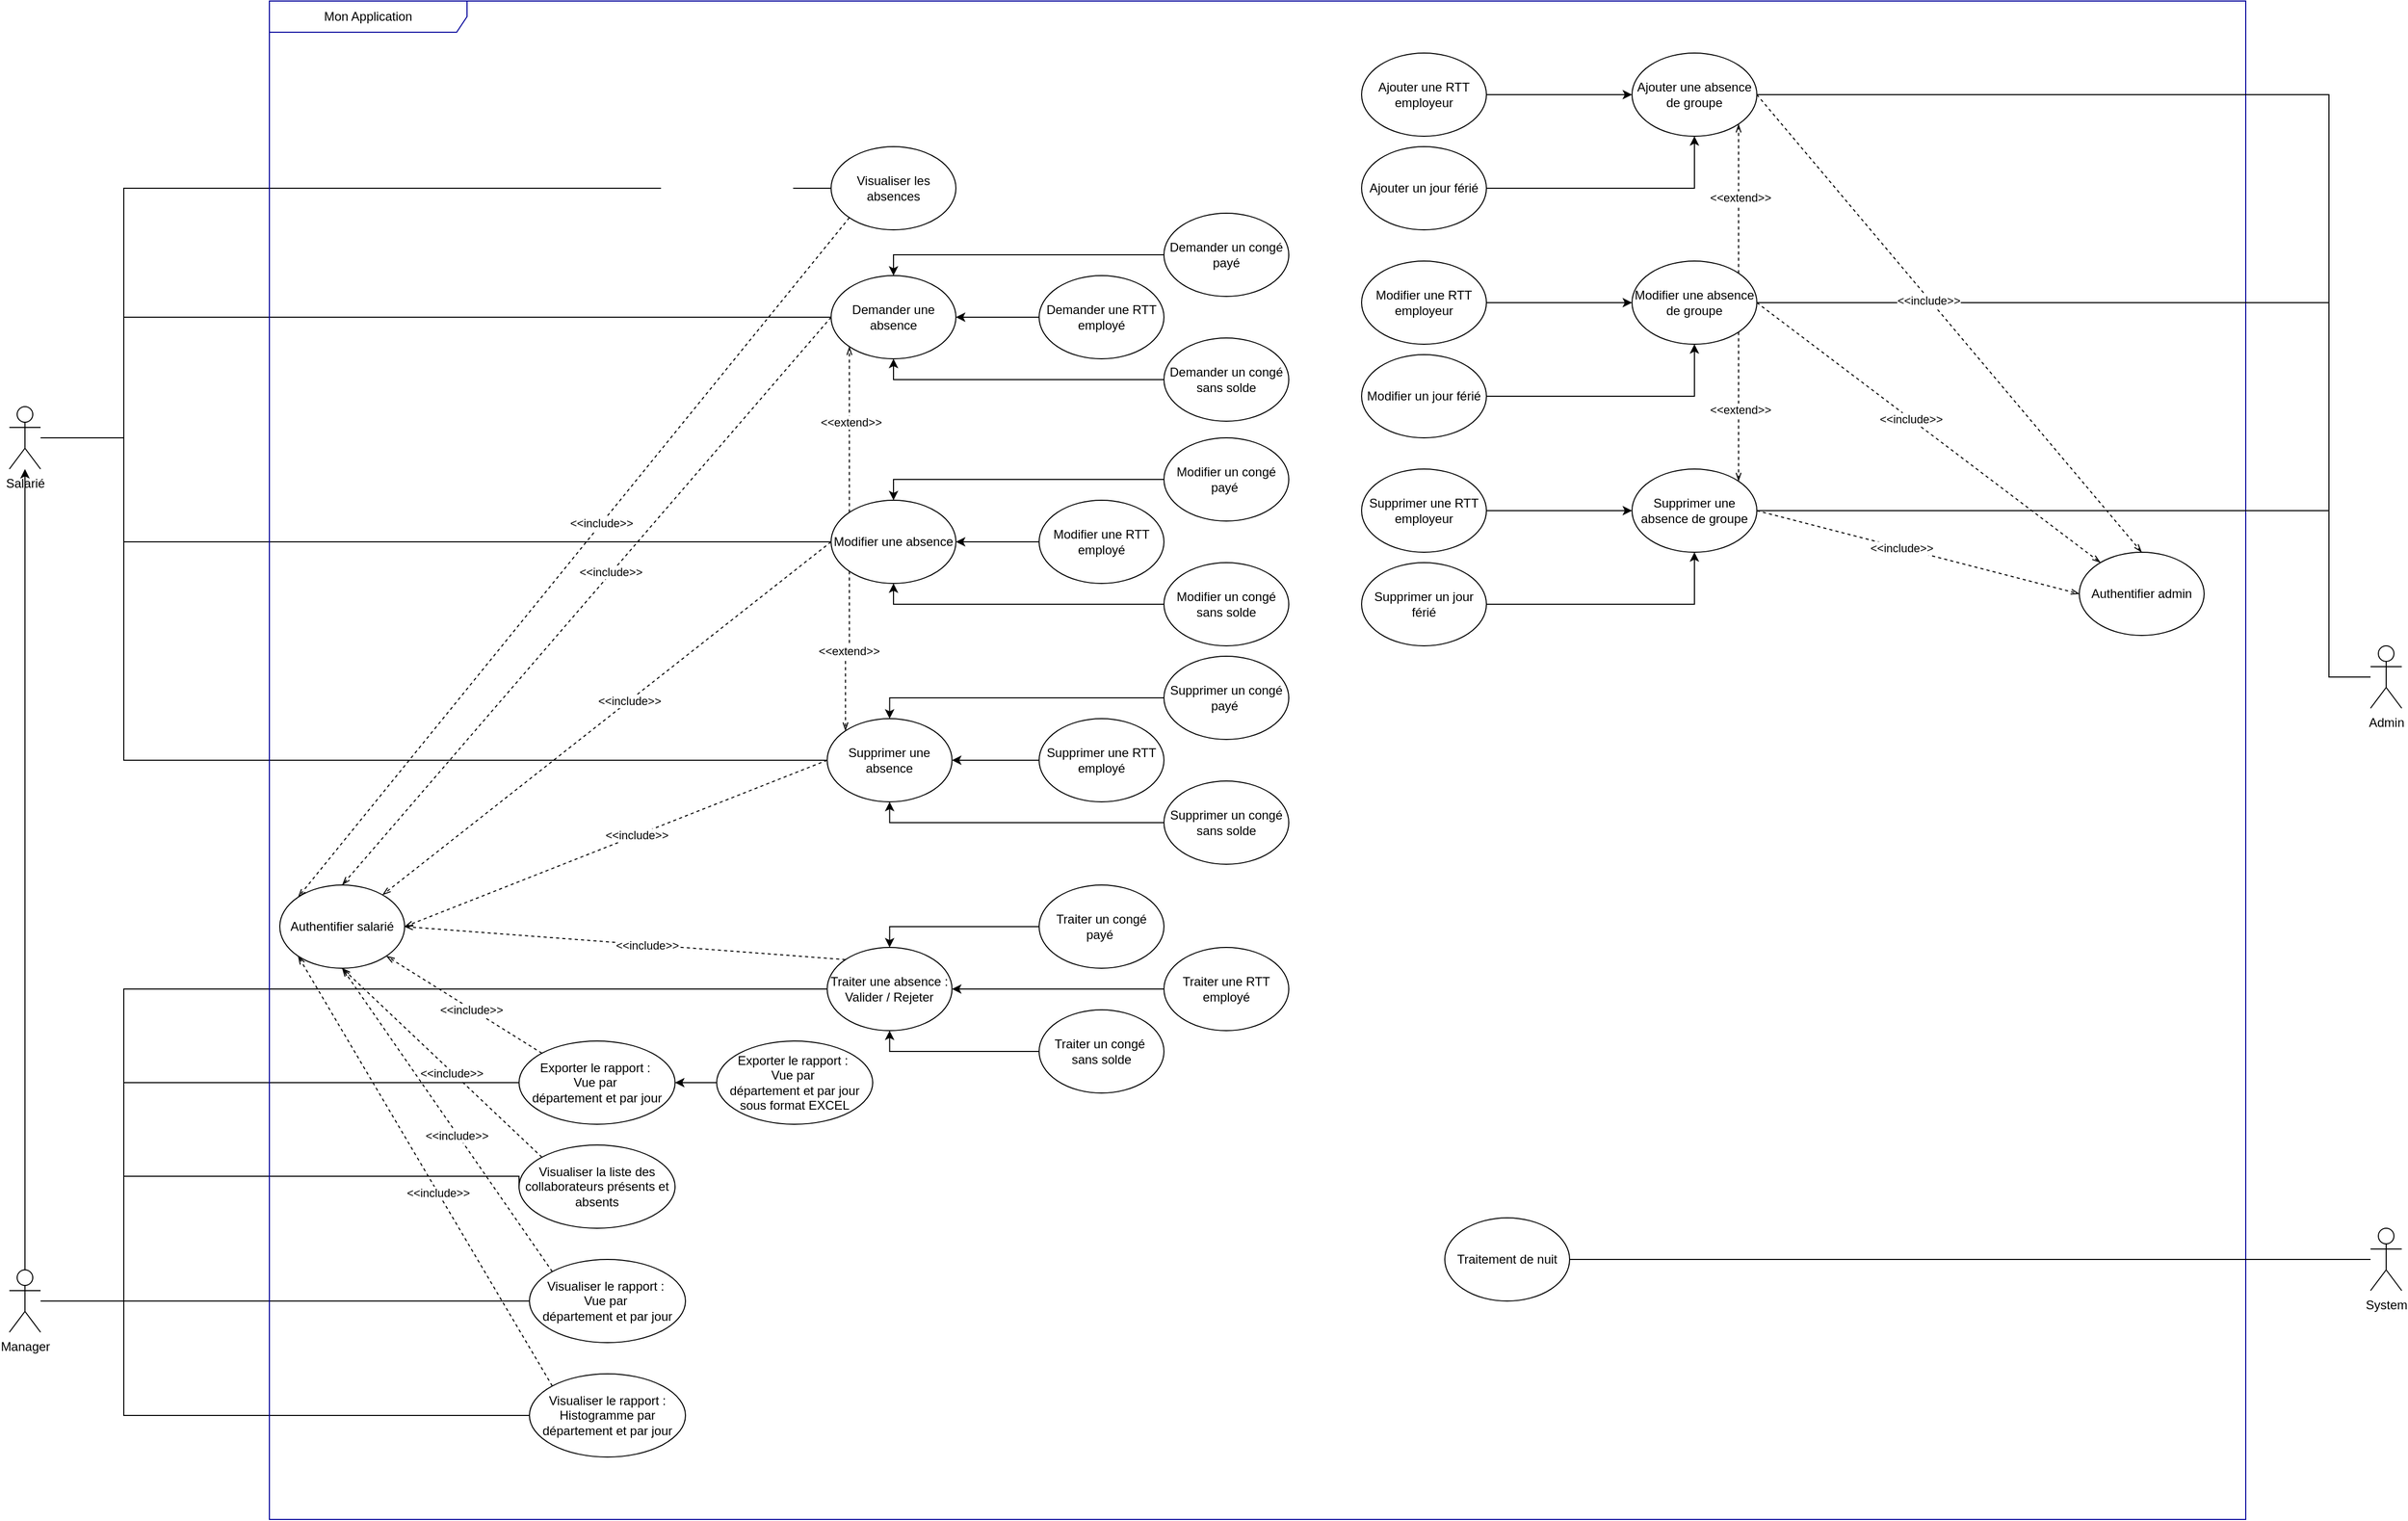 <mxfile version="24.0.4" type="device">
  <diagram name="Page-1" id="J7yzhqRYAv0uMqAwVYR9">
    <mxGraphModel dx="2261" dy="2013" grid="1" gridSize="10" guides="1" tooltips="1" connect="1" arrows="1" fold="1" page="1" pageScale="1" pageWidth="827" pageHeight="1169" math="0" shadow="0">
      <root>
        <mxCell id="0" />
        <mxCell id="1" parent="0" />
        <mxCell id="LJVpLXXxZJYMMhg_Cfb--41" style="edgeStyle=orthogonalEdgeStyle;rounded=0;orthogonalLoop=1;jettySize=auto;html=1;entryX=0;entryY=0.5;entryDx=0;entryDy=0;endArrow=none;endFill=0;" parent="1" source="8pvRKTHRMorsvpUGDSfb-1" target="8pvRKTHRMorsvpUGDSfb-39" edge="1">
          <mxGeometry relative="1" as="geometry">
            <Array as="points">
              <mxPoint x="-400" y="90" />
              <mxPoint x="-400" y="-150" />
            </Array>
          </mxGeometry>
        </mxCell>
        <mxCell id="LJVpLXXxZJYMMhg_Cfb--42" style="edgeStyle=orthogonalEdgeStyle;rounded=0;orthogonalLoop=1;jettySize=auto;html=1;entryX=0;entryY=0.5;entryDx=0;entryDy=0;endArrow=none;endFill=0;" parent="1" source="8pvRKTHRMorsvpUGDSfb-1" target="8pvRKTHRMorsvpUGDSfb-16" edge="1">
          <mxGeometry relative="1" as="geometry">
            <Array as="points">
              <mxPoint x="-400" y="90" />
              <mxPoint x="-400" y="-26" />
            </Array>
          </mxGeometry>
        </mxCell>
        <mxCell id="LJVpLXXxZJYMMhg_Cfb--43" style="edgeStyle=orthogonalEdgeStyle;rounded=0;orthogonalLoop=1;jettySize=auto;html=1;entryX=0;entryY=0.5;entryDx=0;entryDy=0;endArrow=none;endFill=0;" parent="1" source="8pvRKTHRMorsvpUGDSfb-1" target="LJVpLXXxZJYMMhg_Cfb--3" edge="1">
          <mxGeometry relative="1" as="geometry">
            <Array as="points">
              <mxPoint x="-400" y="90" />
              <mxPoint x="-400" y="190" />
            </Array>
          </mxGeometry>
        </mxCell>
        <mxCell id="LJVpLXXxZJYMMhg_Cfb--45" style="edgeStyle=orthogonalEdgeStyle;rounded=0;orthogonalLoop=1;jettySize=auto;html=1;entryX=0;entryY=0.5;entryDx=0;entryDy=0;endArrow=none;endFill=0;" parent="1" source="8pvRKTHRMorsvpUGDSfb-1" target="LJVpLXXxZJYMMhg_Cfb--29" edge="1">
          <mxGeometry relative="1" as="geometry">
            <Array as="points">
              <mxPoint x="-400" y="90" />
              <mxPoint x="-400" y="400" />
            </Array>
          </mxGeometry>
        </mxCell>
        <mxCell id="8pvRKTHRMorsvpUGDSfb-1" value="Salarié" style="shape=umlActor;verticalLabelPosition=bottom;verticalAlign=top;html=1;" parent="1" vertex="1">
          <mxGeometry x="-510" y="60" width="30" height="60" as="geometry" />
        </mxCell>
        <mxCell id="LJVpLXXxZJYMMhg_Cfb--54" style="edgeStyle=orthogonalEdgeStyle;rounded=0;orthogonalLoop=1;jettySize=auto;html=1;" parent="1" source="8pvRKTHRMorsvpUGDSfb-4" target="8pvRKTHRMorsvpUGDSfb-1" edge="1">
          <mxGeometry relative="1" as="geometry" />
        </mxCell>
        <mxCell id="LJVpLXXxZJYMMhg_Cfb--62" style="edgeStyle=orthogonalEdgeStyle;rounded=0;orthogonalLoop=1;jettySize=auto;html=1;entryX=0;entryY=0.5;entryDx=0;entryDy=0;endArrow=none;endFill=0;" parent="1" source="8pvRKTHRMorsvpUGDSfb-4" target="8pvRKTHRMorsvpUGDSfb-43" edge="1">
          <mxGeometry relative="1" as="geometry">
            <Array as="points">
              <mxPoint x="-400" y="920" />
              <mxPoint x="-400" y="800" />
            </Array>
          </mxGeometry>
        </mxCell>
        <mxCell id="LJVpLXXxZJYMMhg_Cfb--63" style="edgeStyle=orthogonalEdgeStyle;rounded=0;orthogonalLoop=1;jettySize=auto;html=1;entryX=0;entryY=0.5;entryDx=0;entryDy=0;endArrow=none;endFill=0;" parent="1" source="8pvRKTHRMorsvpUGDSfb-4" target="8pvRKTHRMorsvpUGDSfb-38" edge="1">
          <mxGeometry relative="1" as="geometry">
            <Array as="points">
              <mxPoint x="-400" y="920" />
              <mxPoint x="-400" y="620" />
            </Array>
          </mxGeometry>
        </mxCell>
        <mxCell id="PXRyv2mjXlSzl0FKW3IO-3" style="edgeStyle=orthogonalEdgeStyle;rounded=0;orthogonalLoop=1;jettySize=auto;html=1;entryX=0;entryY=0.5;entryDx=0;entryDy=0;endArrow=none;endFill=0;" parent="1" source="8pvRKTHRMorsvpUGDSfb-4" target="PXRyv2mjXlSzl0FKW3IO-1" edge="1">
          <mxGeometry relative="1" as="geometry" />
        </mxCell>
        <mxCell id="PXRyv2mjXlSzl0FKW3IO-4" style="edgeStyle=orthogonalEdgeStyle;rounded=0;orthogonalLoop=1;jettySize=auto;html=1;entryX=0;entryY=0.5;entryDx=0;entryDy=0;endArrow=none;endFill=0;" parent="1" source="8pvRKTHRMorsvpUGDSfb-4" target="PXRyv2mjXlSzl0FKW3IO-2" edge="1">
          <mxGeometry relative="1" as="geometry">
            <Array as="points">
              <mxPoint x="-400" y="920" />
              <mxPoint x="-400" y="1030" />
            </Array>
          </mxGeometry>
        </mxCell>
        <mxCell id="fiSyXDyWtsFJAWwOct7Y-9" style="edgeStyle=orthogonalEdgeStyle;rounded=0;orthogonalLoop=1;jettySize=auto;html=1;entryX=0;entryY=0.5;entryDx=0;entryDy=0;endArrow=none;endFill=0;" parent="1" source="8pvRKTHRMorsvpUGDSfb-4" target="fiSyXDyWtsFJAWwOct7Y-1" edge="1">
          <mxGeometry relative="1" as="geometry">
            <Array as="points">
              <mxPoint x="-400" y="920" />
              <mxPoint x="-400" y="710" />
            </Array>
          </mxGeometry>
        </mxCell>
        <mxCell id="8pvRKTHRMorsvpUGDSfb-4" value="Manager" style="shape=umlActor;verticalLabelPosition=bottom;verticalAlign=top;html=1;" parent="1" vertex="1">
          <mxGeometry x="-510" y="890" width="30" height="60" as="geometry" />
        </mxCell>
        <mxCell id="8pvRKTHRMorsvpUGDSfb-12" value="Mon Application" style="shape=umlFrame;whiteSpace=wrap;html=1;pointerEvents=0;width=190;height=30;strokeColor=#000099;shadow=0;textShadow=0;" parent="1" vertex="1">
          <mxGeometry x="-260" y="-330" width="1900" height="1460" as="geometry" />
        </mxCell>
        <mxCell id="8pvRKTHRMorsvpUGDSfb-13" value="Ajouter une absence de groupe" style="ellipse;whiteSpace=wrap;html=1;" parent="1" vertex="1">
          <mxGeometry x="1050" y="-280" width="120" height="80" as="geometry" />
        </mxCell>
        <mxCell id="8pvRKTHRMorsvpUGDSfb-16" value="Demander une absence" style="ellipse;whiteSpace=wrap;html=1;" parent="1" vertex="1">
          <mxGeometry x="280" y="-66" width="120" height="80" as="geometry" />
        </mxCell>
        <mxCell id="8pvRKTHRMorsvpUGDSfb-22" style="edgeStyle=orthogonalEdgeStyle;rounded=0;orthogonalLoop=1;jettySize=auto;html=1;" parent="1" source="8pvRKTHRMorsvpUGDSfb-17" target="8pvRKTHRMorsvpUGDSfb-13" edge="1">
          <mxGeometry relative="1" as="geometry" />
        </mxCell>
        <mxCell id="8pvRKTHRMorsvpUGDSfb-17" value="Ajouter un jour férié" style="ellipse;whiteSpace=wrap;html=1;" parent="1" vertex="1">
          <mxGeometry x="790" y="-190" width="120" height="80" as="geometry" />
        </mxCell>
        <mxCell id="8pvRKTHRMorsvpUGDSfb-23" style="edgeStyle=orthogonalEdgeStyle;rounded=0;orthogonalLoop=1;jettySize=auto;html=1;" parent="1" source="8pvRKTHRMorsvpUGDSfb-18" target="8pvRKTHRMorsvpUGDSfb-13" edge="1">
          <mxGeometry relative="1" as="geometry" />
        </mxCell>
        <mxCell id="8pvRKTHRMorsvpUGDSfb-18" value="Ajouter une RTT employeur" style="ellipse;whiteSpace=wrap;html=1;" parent="1" vertex="1">
          <mxGeometry x="790" y="-280" width="120" height="80" as="geometry" />
        </mxCell>
        <mxCell id="8pvRKTHRMorsvpUGDSfb-33" style="edgeStyle=orthogonalEdgeStyle;rounded=0;orthogonalLoop=1;jettySize=auto;html=1;entryX=0.5;entryY=0;entryDx=0;entryDy=0;" parent="1" source="8pvRKTHRMorsvpUGDSfb-24" target="8pvRKTHRMorsvpUGDSfb-16" edge="1">
          <mxGeometry relative="1" as="geometry" />
        </mxCell>
        <mxCell id="8pvRKTHRMorsvpUGDSfb-24" value="Demander un congé payé" style="ellipse;whiteSpace=wrap;html=1;" parent="1" vertex="1">
          <mxGeometry x="600" y="-126" width="120" height="80" as="geometry" />
        </mxCell>
        <mxCell id="8pvRKTHRMorsvpUGDSfb-34" style="edgeStyle=orthogonalEdgeStyle;rounded=0;orthogonalLoop=1;jettySize=auto;html=1;" parent="1" source="8pvRKTHRMorsvpUGDSfb-25" target="8pvRKTHRMorsvpUGDSfb-16" edge="1">
          <mxGeometry relative="1" as="geometry" />
        </mxCell>
        <mxCell id="8pvRKTHRMorsvpUGDSfb-25" value="Demander une RTT employé" style="ellipse;whiteSpace=wrap;html=1;" parent="1" vertex="1">
          <mxGeometry x="480" y="-66" width="120" height="80" as="geometry" />
        </mxCell>
        <mxCell id="8pvRKTHRMorsvpUGDSfb-35" style="edgeStyle=orthogonalEdgeStyle;rounded=0;orthogonalLoop=1;jettySize=auto;html=1;entryX=0.5;entryY=1;entryDx=0;entryDy=0;" parent="1" source="8pvRKTHRMorsvpUGDSfb-26" target="8pvRKTHRMorsvpUGDSfb-16" edge="1">
          <mxGeometry relative="1" as="geometry" />
        </mxCell>
        <mxCell id="8pvRKTHRMorsvpUGDSfb-26" value="Demander un congé sans solde" style="ellipse;whiteSpace=wrap;html=1;" parent="1" vertex="1">
          <mxGeometry x="600" y="-6" width="120" height="80" as="geometry" />
        </mxCell>
        <mxCell id="8pvRKTHRMorsvpUGDSfb-38" value="Traiter une absence :&lt;div&gt;Valider / Rejeter&lt;/div&gt;" style="ellipse;whiteSpace=wrap;html=1;" parent="1" vertex="1">
          <mxGeometry x="276.25" y="580" width="120" height="80" as="geometry" />
        </mxCell>
        <mxCell id="8pvRKTHRMorsvpUGDSfb-39" value="Visualiser les absences" style="ellipse;whiteSpace=wrap;html=1;" parent="1" vertex="1">
          <mxGeometry x="280" y="-190" width="120" height="80" as="geometry" />
        </mxCell>
        <mxCell id="8pvRKTHRMorsvpUGDSfb-43" value="Visualiser la liste des collaborateurs présents et absents" style="ellipse;whiteSpace=wrap;html=1;" parent="1" vertex="1">
          <mxGeometry x="-20" y="770" width="150" height="80" as="geometry" />
        </mxCell>
        <mxCell id="LJVpLXXxZJYMMhg_Cfb--1" value="Authentifier salarié" style="ellipse;whiteSpace=wrap;html=1;" parent="1" vertex="1">
          <mxGeometry x="-250" y="520" width="120" height="80" as="geometry" />
        </mxCell>
        <mxCell id="LJVpLXXxZJYMMhg_Cfb--35" style="edgeStyle=orthogonalEdgeStyle;rounded=0;orthogonalLoop=1;jettySize=auto;html=1;exitX=0;exitY=1;exitDx=0;exitDy=0;entryX=0;entryY=0;entryDx=0;entryDy=0;dashed=1;endArrow=openThin;endFill=0;" parent="1" source="LJVpLXXxZJYMMhg_Cfb--3" target="LJVpLXXxZJYMMhg_Cfb--29" edge="1">
          <mxGeometry relative="1" as="geometry" />
        </mxCell>
        <mxCell id="LJVpLXXxZJYMMhg_Cfb--39" value="&amp;lt;&amp;lt;extend&amp;gt;&amp;gt;" style="edgeLabel;html=1;align=center;verticalAlign=middle;resizable=0;points=[];" parent="LJVpLXXxZJYMMhg_Cfb--35" vertex="1" connectable="0">
          <mxGeometry x="-0.035" y="-1" relative="1" as="geometry">
            <mxPoint as="offset" />
          </mxGeometry>
        </mxCell>
        <mxCell id="LJVpLXXxZJYMMhg_Cfb--36" style="edgeStyle=orthogonalEdgeStyle;rounded=0;orthogonalLoop=1;jettySize=auto;html=1;exitX=0;exitY=0;exitDx=0;exitDy=0;entryX=0;entryY=1;entryDx=0;entryDy=0;dashed=1;endArrow=openThin;endFill=0;" parent="1" source="LJVpLXXxZJYMMhg_Cfb--3" target="8pvRKTHRMorsvpUGDSfb-16" edge="1">
          <mxGeometry relative="1" as="geometry" />
        </mxCell>
        <mxCell id="LJVpLXXxZJYMMhg_Cfb--38" value="&amp;lt;&amp;lt;extend&amp;gt;&amp;gt;" style="edgeLabel;html=1;align=center;verticalAlign=middle;resizable=0;points=[];" parent="LJVpLXXxZJYMMhg_Cfb--36" vertex="1" connectable="0">
          <mxGeometry x="0.088" y="-1" relative="1" as="geometry">
            <mxPoint as="offset" />
          </mxGeometry>
        </mxCell>
        <mxCell id="LJVpLXXxZJYMMhg_Cfb--3" value="Modifier une absence" style="ellipse;whiteSpace=wrap;html=1;" parent="1" vertex="1">
          <mxGeometry x="280" y="150" width="120" height="80" as="geometry" />
        </mxCell>
        <mxCell id="LJVpLXXxZJYMMhg_Cfb--22" style="edgeStyle=orthogonalEdgeStyle;rounded=0;orthogonalLoop=1;jettySize=auto;html=1;entryX=0.5;entryY=0;entryDx=0;entryDy=0;" parent="1" source="LJVpLXXxZJYMMhg_Cfb--9" target="LJVpLXXxZJYMMhg_Cfb--3" edge="1">
          <mxGeometry relative="1" as="geometry" />
        </mxCell>
        <mxCell id="LJVpLXXxZJYMMhg_Cfb--9" value="Modifier un congé payé&amp;nbsp;" style="ellipse;whiteSpace=wrap;html=1;" parent="1" vertex="1">
          <mxGeometry x="600" y="90" width="120" height="80" as="geometry" />
        </mxCell>
        <mxCell id="LJVpLXXxZJYMMhg_Cfb--23" style="edgeStyle=orthogonalEdgeStyle;rounded=0;orthogonalLoop=1;jettySize=auto;html=1;entryX=0.5;entryY=1;entryDx=0;entryDy=0;" parent="1" source="LJVpLXXxZJYMMhg_Cfb--10" target="LJVpLXXxZJYMMhg_Cfb--3" edge="1">
          <mxGeometry relative="1" as="geometry" />
        </mxCell>
        <mxCell id="LJVpLXXxZJYMMhg_Cfb--10" value="Modifier un congé sans solde" style="ellipse;whiteSpace=wrap;html=1;" parent="1" vertex="1">
          <mxGeometry x="600" y="210" width="120" height="80" as="geometry" />
        </mxCell>
        <mxCell id="LJVpLXXxZJYMMhg_Cfb--21" style="edgeStyle=orthogonalEdgeStyle;rounded=0;orthogonalLoop=1;jettySize=auto;html=1;entryX=1;entryY=0.5;entryDx=0;entryDy=0;" parent="1" source="LJVpLXXxZJYMMhg_Cfb--11" target="LJVpLXXxZJYMMhg_Cfb--3" edge="1">
          <mxGeometry relative="1" as="geometry" />
        </mxCell>
        <mxCell id="LJVpLXXxZJYMMhg_Cfb--11" value="Modifier une RTT employé" style="ellipse;whiteSpace=wrap;html=1;" parent="1" vertex="1">
          <mxGeometry x="480" y="150" width="120" height="80" as="geometry" />
        </mxCell>
        <mxCell id="LJVpLXXxZJYMMhg_Cfb--15" style="edgeStyle=orthogonalEdgeStyle;rounded=0;orthogonalLoop=1;jettySize=auto;html=1;entryX=0.5;entryY=0;entryDx=0;entryDy=0;" parent="1" source="LJVpLXXxZJYMMhg_Cfb--12" target="8pvRKTHRMorsvpUGDSfb-38" edge="1">
          <mxGeometry relative="1" as="geometry" />
        </mxCell>
        <mxCell id="LJVpLXXxZJYMMhg_Cfb--12" value="Traiter un congé payé&amp;nbsp;" style="ellipse;whiteSpace=wrap;html=1;" parent="1" vertex="1">
          <mxGeometry x="480" y="520" width="120" height="80" as="geometry" />
        </mxCell>
        <mxCell id="LJVpLXXxZJYMMhg_Cfb--17" style="edgeStyle=orthogonalEdgeStyle;rounded=0;orthogonalLoop=1;jettySize=auto;html=1;entryX=0.5;entryY=1;entryDx=0;entryDy=0;" parent="1" source="LJVpLXXxZJYMMhg_Cfb--13" target="8pvRKTHRMorsvpUGDSfb-38" edge="1">
          <mxGeometry relative="1" as="geometry" />
        </mxCell>
        <mxCell id="LJVpLXXxZJYMMhg_Cfb--13" value="Traiter un congé&amp;nbsp;&lt;div&gt;sans solde&lt;/div&gt;" style="ellipse;whiteSpace=wrap;html=1;" parent="1" vertex="1">
          <mxGeometry x="480" y="640" width="120" height="80" as="geometry" />
        </mxCell>
        <mxCell id="LJVpLXXxZJYMMhg_Cfb--16" style="edgeStyle=orthogonalEdgeStyle;rounded=0;orthogonalLoop=1;jettySize=auto;html=1;entryX=1;entryY=0.5;entryDx=0;entryDy=0;" parent="1" source="LJVpLXXxZJYMMhg_Cfb--14" target="8pvRKTHRMorsvpUGDSfb-38" edge="1">
          <mxGeometry relative="1" as="geometry" />
        </mxCell>
        <mxCell id="LJVpLXXxZJYMMhg_Cfb--14" value="Traiter une RTT employé" style="ellipse;whiteSpace=wrap;html=1;" parent="1" vertex="1">
          <mxGeometry x="600" y="580" width="120" height="80" as="geometry" />
        </mxCell>
        <mxCell id="LJVpLXXxZJYMMhg_Cfb--29" value="Supprimer une absence" style="ellipse;whiteSpace=wrap;html=1;" parent="1" vertex="1">
          <mxGeometry x="276.25" y="360" width="120" height="80" as="geometry" />
        </mxCell>
        <mxCell id="LJVpLXXxZJYMMhg_Cfb--59" style="edgeStyle=orthogonalEdgeStyle;rounded=0;orthogonalLoop=1;jettySize=auto;html=1;entryX=0.5;entryY=0;entryDx=0;entryDy=0;" parent="1" source="LJVpLXXxZJYMMhg_Cfb--55" target="LJVpLXXxZJYMMhg_Cfb--29" edge="1">
          <mxGeometry relative="1" as="geometry" />
        </mxCell>
        <mxCell id="LJVpLXXxZJYMMhg_Cfb--55" value="Supprimer un congé payé&amp;nbsp;" style="ellipse;whiteSpace=wrap;html=1;" parent="1" vertex="1">
          <mxGeometry x="600" y="300" width="120" height="80" as="geometry" />
        </mxCell>
        <mxCell id="LJVpLXXxZJYMMhg_Cfb--60" style="edgeStyle=orthogonalEdgeStyle;rounded=0;orthogonalLoop=1;jettySize=auto;html=1;entryX=0.5;entryY=1;entryDx=0;entryDy=0;" parent="1" source="LJVpLXXxZJYMMhg_Cfb--56" target="LJVpLXXxZJYMMhg_Cfb--29" edge="1">
          <mxGeometry relative="1" as="geometry" />
        </mxCell>
        <mxCell id="LJVpLXXxZJYMMhg_Cfb--56" value="Supprimer&amp;nbsp;un congé sans solde" style="ellipse;whiteSpace=wrap;html=1;" parent="1" vertex="1">
          <mxGeometry x="600" y="420" width="120" height="80" as="geometry" />
        </mxCell>
        <mxCell id="LJVpLXXxZJYMMhg_Cfb--58" style="edgeStyle=orthogonalEdgeStyle;rounded=0;orthogonalLoop=1;jettySize=auto;html=1;entryX=1;entryY=0.5;entryDx=0;entryDy=0;" parent="1" source="LJVpLXXxZJYMMhg_Cfb--57" target="LJVpLXXxZJYMMhg_Cfb--29" edge="1">
          <mxGeometry relative="1" as="geometry" />
        </mxCell>
        <mxCell id="LJVpLXXxZJYMMhg_Cfb--57" value="Supprimer&amp;nbsp;une RTT employé" style="ellipse;whiteSpace=wrap;html=1;" parent="1" vertex="1">
          <mxGeometry x="480" y="360" width="120" height="80" as="geometry" />
        </mxCell>
        <mxCell id="LJVpLXXxZJYMMhg_Cfb--94" style="edgeStyle=orthogonalEdgeStyle;rounded=0;orthogonalLoop=1;jettySize=auto;html=1;entryX=1;entryY=0.5;entryDx=0;entryDy=0;endArrow=none;endFill=0;" parent="1" source="LJVpLXXxZJYMMhg_Cfb--64" target="LJVpLXXxZJYMMhg_Cfb--71" edge="1">
          <mxGeometry relative="1" as="geometry">
            <Array as="points">
              <mxPoint x="1720" y="320" />
              <mxPoint x="1720" y="160" />
            </Array>
          </mxGeometry>
        </mxCell>
        <mxCell id="LJVpLXXxZJYMMhg_Cfb--95" style="edgeStyle=orthogonalEdgeStyle;rounded=0;orthogonalLoop=1;jettySize=auto;html=1;entryX=1;entryY=0.5;entryDx=0;entryDy=0;endArrow=none;endFill=0;" parent="1" source="LJVpLXXxZJYMMhg_Cfb--64" target="LJVpLXXxZJYMMhg_Cfb--66" edge="1">
          <mxGeometry relative="1" as="geometry">
            <Array as="points">
              <mxPoint x="1720" y="320" />
              <mxPoint x="1720" y="-40" />
            </Array>
          </mxGeometry>
        </mxCell>
        <mxCell id="LJVpLXXxZJYMMhg_Cfb--96" style="edgeStyle=orthogonalEdgeStyle;rounded=0;orthogonalLoop=1;jettySize=auto;html=1;entryX=1;entryY=0.5;entryDx=0;entryDy=0;endArrow=none;endFill=0;" parent="1" source="LJVpLXXxZJYMMhg_Cfb--64" target="8pvRKTHRMorsvpUGDSfb-13" edge="1">
          <mxGeometry relative="1" as="geometry">
            <Array as="points">
              <mxPoint x="1720" y="320" />
              <mxPoint x="1720" y="-240" />
            </Array>
          </mxGeometry>
        </mxCell>
        <mxCell id="LJVpLXXxZJYMMhg_Cfb--64" value="Admin" style="shape=umlActor;verticalLabelPosition=bottom;verticalAlign=top;html=1;" parent="1" vertex="1">
          <mxGeometry x="1760" y="290" width="30" height="60" as="geometry" />
        </mxCell>
        <mxCell id="LJVpLXXxZJYMMhg_Cfb--76" style="edgeStyle=orthogonalEdgeStyle;rounded=0;orthogonalLoop=1;jettySize=auto;html=1;exitX=1;exitY=0;exitDx=0;exitDy=0;entryX=1;entryY=1;entryDx=0;entryDy=0;endArrow=openThin;endFill=0;dashed=1;" parent="1" source="LJVpLXXxZJYMMhg_Cfb--66" target="8pvRKTHRMorsvpUGDSfb-13" edge="1">
          <mxGeometry relative="1" as="geometry" />
        </mxCell>
        <mxCell id="LJVpLXXxZJYMMhg_Cfb--77" value="&amp;lt;&amp;lt;extend&amp;gt;&amp;gt;" style="edgeLabel;html=1;align=center;verticalAlign=middle;resizable=0;points=[];" parent="LJVpLXXxZJYMMhg_Cfb--76" vertex="1" connectable="0">
          <mxGeometry x="0.014" y="-1" relative="1" as="geometry">
            <mxPoint as="offset" />
          </mxGeometry>
        </mxCell>
        <mxCell id="LJVpLXXxZJYMMhg_Cfb--78" style="edgeStyle=orthogonalEdgeStyle;rounded=0;orthogonalLoop=1;jettySize=auto;html=1;exitX=1;exitY=1;exitDx=0;exitDy=0;entryX=1;entryY=0;entryDx=0;entryDy=0;dashed=1;endArrow=openThin;endFill=0;" parent="1" source="LJVpLXXxZJYMMhg_Cfb--66" target="LJVpLXXxZJYMMhg_Cfb--71" edge="1">
          <mxGeometry relative="1" as="geometry" />
        </mxCell>
        <mxCell id="LJVpLXXxZJYMMhg_Cfb--79" value="&amp;lt;&amp;lt;extend&amp;gt;&amp;gt;" style="edgeLabel;html=1;align=center;verticalAlign=middle;resizable=0;points=[];" parent="LJVpLXXxZJYMMhg_Cfb--78" vertex="1" connectable="0">
          <mxGeometry x="0.042" y="1" relative="1" as="geometry">
            <mxPoint as="offset" />
          </mxGeometry>
        </mxCell>
        <mxCell id="LJVpLXXxZJYMMhg_Cfb--66" value="Modifier une absence de groupe" style="ellipse;whiteSpace=wrap;html=1;" parent="1" vertex="1">
          <mxGeometry x="1050" y="-80" width="120" height="80" as="geometry" />
        </mxCell>
        <mxCell id="LJVpLXXxZJYMMhg_Cfb--67" style="edgeStyle=orthogonalEdgeStyle;rounded=0;orthogonalLoop=1;jettySize=auto;html=1;" parent="1" source="LJVpLXXxZJYMMhg_Cfb--68" target="LJVpLXXxZJYMMhg_Cfb--66" edge="1">
          <mxGeometry relative="1" as="geometry" />
        </mxCell>
        <mxCell id="LJVpLXXxZJYMMhg_Cfb--68" value="Modifier&amp;nbsp;un jour férié" style="ellipse;whiteSpace=wrap;html=1;" parent="1" vertex="1">
          <mxGeometry x="790" y="10" width="120" height="80" as="geometry" />
        </mxCell>
        <mxCell id="LJVpLXXxZJYMMhg_Cfb--69" style="edgeStyle=orthogonalEdgeStyle;rounded=0;orthogonalLoop=1;jettySize=auto;html=1;" parent="1" source="LJVpLXXxZJYMMhg_Cfb--70" target="LJVpLXXxZJYMMhg_Cfb--66" edge="1">
          <mxGeometry relative="1" as="geometry" />
        </mxCell>
        <mxCell id="LJVpLXXxZJYMMhg_Cfb--70" value="Modifier une RTT employeur" style="ellipse;whiteSpace=wrap;html=1;" parent="1" vertex="1">
          <mxGeometry x="790" y="-80" width="120" height="80" as="geometry" />
        </mxCell>
        <mxCell id="LJVpLXXxZJYMMhg_Cfb--71" value="Supprimer une absence de groupe" style="ellipse;whiteSpace=wrap;html=1;" parent="1" vertex="1">
          <mxGeometry x="1050" y="120" width="120" height="80" as="geometry" />
        </mxCell>
        <mxCell id="LJVpLXXxZJYMMhg_Cfb--72" style="edgeStyle=orthogonalEdgeStyle;rounded=0;orthogonalLoop=1;jettySize=auto;html=1;" parent="1" source="LJVpLXXxZJYMMhg_Cfb--73" target="LJVpLXXxZJYMMhg_Cfb--71" edge="1">
          <mxGeometry relative="1" as="geometry" />
        </mxCell>
        <mxCell id="LJVpLXXxZJYMMhg_Cfb--73" value="Supprimer&amp;nbsp;un jour férié" style="ellipse;whiteSpace=wrap;html=1;" parent="1" vertex="1">
          <mxGeometry x="790" y="210" width="120" height="80" as="geometry" />
        </mxCell>
        <mxCell id="LJVpLXXxZJYMMhg_Cfb--74" style="edgeStyle=orthogonalEdgeStyle;rounded=0;orthogonalLoop=1;jettySize=auto;html=1;" parent="1" source="LJVpLXXxZJYMMhg_Cfb--75" target="LJVpLXXxZJYMMhg_Cfb--71" edge="1">
          <mxGeometry relative="1" as="geometry" />
        </mxCell>
        <mxCell id="LJVpLXXxZJYMMhg_Cfb--75" value="Supprimer&amp;nbsp;une RTT employeur" style="ellipse;whiteSpace=wrap;html=1;" parent="1" vertex="1">
          <mxGeometry x="790" y="120" width="120" height="80" as="geometry" />
        </mxCell>
        <mxCell id="LJVpLXXxZJYMMhg_Cfb--87" value="Traitement de nuit" style="ellipse;whiteSpace=wrap;html=1;" parent="1" vertex="1">
          <mxGeometry x="870" y="840" width="120" height="80" as="geometry" />
        </mxCell>
        <mxCell id="PXRyv2mjXlSzl0FKW3IO-1" value="Visualiser le rapport :&amp;nbsp;&lt;div&gt;Vue par&amp;nbsp;&lt;/div&gt;&lt;div&gt;département et par jour&lt;/div&gt;" style="ellipse;whiteSpace=wrap;html=1;" parent="1" vertex="1">
          <mxGeometry x="-10" y="880" width="150" height="80" as="geometry" />
        </mxCell>
        <mxCell id="PXRyv2mjXlSzl0FKW3IO-2" value="Visualiser le rapport : Histogramme par département et par jour" style="ellipse;whiteSpace=wrap;html=1;" parent="1" vertex="1">
          <mxGeometry x="-10" y="990" width="150" height="80" as="geometry" />
        </mxCell>
        <mxCell id="XsrwPxP6KcTPyjz2luoI-1" value="Authentifier admin" style="ellipse;whiteSpace=wrap;html=1;" parent="1" vertex="1">
          <mxGeometry x="1480" y="200" width="120" height="80" as="geometry" />
        </mxCell>
        <mxCell id="XsrwPxP6KcTPyjz2luoI-11" style="edgeStyle=orthogonalEdgeStyle;rounded=0;orthogonalLoop=1;jettySize=auto;html=1;entryX=1;entryY=0.5;entryDx=0;entryDy=0;endArrow=none;endFill=0;" parent="1" source="XsrwPxP6KcTPyjz2luoI-8" target="LJVpLXXxZJYMMhg_Cfb--87" edge="1">
          <mxGeometry relative="1" as="geometry" />
        </mxCell>
        <mxCell id="XsrwPxP6KcTPyjz2luoI-8" value="System" style="shape=umlActor;verticalLabelPosition=bottom;verticalAlign=top;html=1;" parent="1" vertex="1">
          <mxGeometry x="1760" y="850" width="30" height="60" as="geometry" />
        </mxCell>
        <mxCell id="XsrwPxP6KcTPyjz2luoI-18" value="" style="endArrow=openThin;html=1;rounded=0;exitX=0;exitY=1;exitDx=0;exitDy=0;entryX=0;entryY=0;entryDx=0;entryDy=0;dashed=1;endFill=0;" parent="1" source="8pvRKTHRMorsvpUGDSfb-39" target="LJVpLXXxZJYMMhg_Cfb--1" edge="1">
          <mxGeometry width="50" height="50" relative="1" as="geometry">
            <mxPoint x="130" y="110" as="sourcePoint" />
            <mxPoint x="180" y="60" as="targetPoint" />
          </mxGeometry>
        </mxCell>
        <mxCell id="XsrwPxP6KcTPyjz2luoI-19" value="&amp;lt;&amp;lt;include&amp;gt;&amp;gt;" style="edgeLabel;html=1;align=center;verticalAlign=middle;resizable=0;points=[];" parent="XsrwPxP6KcTPyjz2luoI-18" vertex="1" connectable="0">
          <mxGeometry x="-0.102" relative="1" as="geometry">
            <mxPoint x="-1" as="offset" />
          </mxGeometry>
        </mxCell>
        <mxCell id="XsrwPxP6KcTPyjz2luoI-20" value="" style="endArrow=openThin;html=1;rounded=0;exitX=0;exitY=0.5;exitDx=0;exitDy=0;entryX=0.5;entryY=0;entryDx=0;entryDy=0;dashed=1;endFill=0;" parent="1" source="8pvRKTHRMorsvpUGDSfb-16" target="LJVpLXXxZJYMMhg_Cfb--1" edge="1">
          <mxGeometry width="50" height="50" relative="1" as="geometry">
            <mxPoint x="268" y="14" as="sourcePoint" />
            <mxPoint x="-150" y="166" as="targetPoint" />
          </mxGeometry>
        </mxCell>
        <mxCell id="XsrwPxP6KcTPyjz2luoI-21" value="&amp;lt;&amp;lt;include&amp;gt;&amp;gt;" style="edgeLabel;html=1;align=center;verticalAlign=middle;resizable=0;points=[];" parent="XsrwPxP6KcTPyjz2luoI-20" vertex="1" connectable="0">
          <mxGeometry x="-0.102" relative="1" as="geometry">
            <mxPoint x="-1" as="offset" />
          </mxGeometry>
        </mxCell>
        <mxCell id="XsrwPxP6KcTPyjz2luoI-22" value="" style="endArrow=openThin;html=1;rounded=0;exitX=0;exitY=0.5;exitDx=0;exitDy=0;dashed=1;endFill=0;" parent="1" source="LJVpLXXxZJYMMhg_Cfb--3" target="LJVpLXXxZJYMMhg_Cfb--1" edge="1">
          <mxGeometry width="50" height="50" relative="1" as="geometry">
            <mxPoint x="318" y="-102" as="sourcePoint" />
            <mxPoint x="-100" y="50" as="targetPoint" />
          </mxGeometry>
        </mxCell>
        <mxCell id="XsrwPxP6KcTPyjz2luoI-23" value="&amp;lt;&amp;lt;include&amp;gt;&amp;gt;" style="edgeLabel;html=1;align=center;verticalAlign=middle;resizable=0;points=[];" parent="XsrwPxP6KcTPyjz2luoI-22" vertex="1" connectable="0">
          <mxGeometry x="-0.102" relative="1" as="geometry">
            <mxPoint x="-1" as="offset" />
          </mxGeometry>
        </mxCell>
        <mxCell id="XsrwPxP6KcTPyjz2luoI-24" value="" style="endArrow=openThin;html=1;rounded=0;exitX=0;exitY=0.5;exitDx=0;exitDy=0;entryX=1;entryY=0.5;entryDx=0;entryDy=0;dashed=1;endFill=0;" parent="1" source="LJVpLXXxZJYMMhg_Cfb--29" target="LJVpLXXxZJYMMhg_Cfb--1" edge="1">
          <mxGeometry width="50" height="50" relative="1" as="geometry">
            <mxPoint x="328" y="-92" as="sourcePoint" />
            <mxPoint x="-90" y="60" as="targetPoint" />
          </mxGeometry>
        </mxCell>
        <mxCell id="XsrwPxP6KcTPyjz2luoI-25" value="&amp;lt;&amp;lt;include&amp;gt;&amp;gt;" style="edgeLabel;html=1;align=center;verticalAlign=middle;resizable=0;points=[];" parent="XsrwPxP6KcTPyjz2luoI-24" vertex="1" connectable="0">
          <mxGeometry x="-0.102" relative="1" as="geometry">
            <mxPoint x="-1" as="offset" />
          </mxGeometry>
        </mxCell>
        <mxCell id="XsrwPxP6KcTPyjz2luoI-26" value="" style="endArrow=openThin;html=1;rounded=0;exitX=1;exitY=0.5;exitDx=0;exitDy=0;entryX=0.5;entryY=0;entryDx=0;entryDy=0;dashed=1;endFill=0;" parent="1" source="8pvRKTHRMorsvpUGDSfb-13" target="XsrwPxP6KcTPyjz2luoI-1" edge="1">
          <mxGeometry width="50" height="50" relative="1" as="geometry">
            <mxPoint x="1638" y="-218" as="sourcePoint" />
            <mxPoint x="1220" y="-66" as="targetPoint" />
          </mxGeometry>
        </mxCell>
        <mxCell id="XsrwPxP6KcTPyjz2luoI-27" value="&amp;lt;&amp;lt;include&amp;gt;&amp;gt;" style="edgeLabel;html=1;align=center;verticalAlign=middle;resizable=0;points=[];" parent="XsrwPxP6KcTPyjz2luoI-26" vertex="1" connectable="0">
          <mxGeometry x="-0.102" relative="1" as="geometry">
            <mxPoint x="-1" as="offset" />
          </mxGeometry>
        </mxCell>
        <mxCell id="XsrwPxP6KcTPyjz2luoI-28" value="" style="endArrow=openThin;html=1;rounded=0;exitX=1;exitY=0.5;exitDx=0;exitDy=0;dashed=1;endFill=0;" parent="1" source="LJVpLXXxZJYMMhg_Cfb--66" target="XsrwPxP6KcTPyjz2luoI-1" edge="1">
          <mxGeometry width="50" height="50" relative="1" as="geometry">
            <mxPoint x="1180" y="-230" as="sourcePoint" />
            <mxPoint x="1550" y="210" as="targetPoint" />
          </mxGeometry>
        </mxCell>
        <mxCell id="XsrwPxP6KcTPyjz2luoI-29" value="&amp;lt;&amp;lt;include&amp;gt;&amp;gt;" style="edgeLabel;html=1;align=center;verticalAlign=middle;resizable=0;points=[];" parent="XsrwPxP6KcTPyjz2luoI-28" vertex="1" connectable="0">
          <mxGeometry x="-0.102" relative="1" as="geometry">
            <mxPoint x="-1" as="offset" />
          </mxGeometry>
        </mxCell>
        <mxCell id="XsrwPxP6KcTPyjz2luoI-30" value="" style="endArrow=openThin;html=1;rounded=0;exitX=1;exitY=0.5;exitDx=0;exitDy=0;entryX=0;entryY=0.5;entryDx=0;entryDy=0;dashed=1;endFill=0;" parent="1" source="LJVpLXXxZJYMMhg_Cfb--71" target="XsrwPxP6KcTPyjz2luoI-1" edge="1">
          <mxGeometry width="50" height="50" relative="1" as="geometry">
            <mxPoint x="1190" y="-220" as="sourcePoint" />
            <mxPoint x="1560" y="220" as="targetPoint" />
          </mxGeometry>
        </mxCell>
        <mxCell id="XsrwPxP6KcTPyjz2luoI-31" value="&amp;lt;&amp;lt;include&amp;gt;&amp;gt;" style="edgeLabel;html=1;align=center;verticalAlign=middle;resizable=0;points=[];" parent="XsrwPxP6KcTPyjz2luoI-30" vertex="1" connectable="0">
          <mxGeometry x="-0.102" relative="1" as="geometry">
            <mxPoint x="-1" as="offset" />
          </mxGeometry>
        </mxCell>
        <mxCell id="fiSyXDyWtsFJAWwOct7Y-1" value="Exporter le rapport :&amp;nbsp;&lt;div&gt;Vue par&amp;nbsp;&lt;/div&gt;&lt;div&gt;département et par jour&lt;/div&gt;" style="ellipse;whiteSpace=wrap;html=1;" parent="1" vertex="1">
          <mxGeometry x="-20" y="670" width="150" height="80" as="geometry" />
        </mxCell>
        <mxCell id="fiSyXDyWtsFJAWwOct7Y-3" style="edgeStyle=orthogonalEdgeStyle;rounded=0;orthogonalLoop=1;jettySize=auto;html=1;entryX=1;entryY=0.5;entryDx=0;entryDy=0;" parent="1" source="fiSyXDyWtsFJAWwOct7Y-2" target="fiSyXDyWtsFJAWwOct7Y-1" edge="1">
          <mxGeometry relative="1" as="geometry" />
        </mxCell>
        <mxCell id="fiSyXDyWtsFJAWwOct7Y-2" value="Exporter&amp;nbsp;le rapport :&amp;nbsp;&lt;div&gt;Vue par&amp;nbsp;&lt;/div&gt;&lt;div&gt;département et par jour sous format EXCEL&lt;/div&gt;" style="ellipse;whiteSpace=wrap;html=1;" parent="1" vertex="1">
          <mxGeometry x="170" y="670" width="150" height="80" as="geometry" />
        </mxCell>
        <mxCell id="fiSyXDyWtsFJAWwOct7Y-5" value="" style="endArrow=openThin;html=1;rounded=0;exitX=0;exitY=0;exitDx=0;exitDy=0;entryX=1;entryY=1;entryDx=0;entryDy=0;dashed=1;endFill=0;" parent="1" source="fiSyXDyWtsFJAWwOct7Y-1" target="LJVpLXXxZJYMMhg_Cfb--1" edge="1">
          <mxGeometry width="50" height="50" relative="1" as="geometry">
            <mxPoint x="286" y="410" as="sourcePoint" />
            <mxPoint x="-118" y="508" as="targetPoint" />
          </mxGeometry>
        </mxCell>
        <mxCell id="fiSyXDyWtsFJAWwOct7Y-6" value="&amp;lt;&amp;lt;include&amp;gt;&amp;gt;" style="edgeLabel;html=1;align=center;verticalAlign=middle;resizable=0;points=[];" parent="fiSyXDyWtsFJAWwOct7Y-5" vertex="1" connectable="0">
          <mxGeometry x="-0.102" relative="1" as="geometry">
            <mxPoint x="-1" as="offset" />
          </mxGeometry>
        </mxCell>
        <mxCell id="fiSyXDyWtsFJAWwOct7Y-10" value="" style="endArrow=openThin;html=1;rounded=0;exitX=0;exitY=0;exitDx=0;exitDy=0;entryX=0.5;entryY=1;entryDx=0;entryDy=0;dashed=1;endFill=0;" parent="1" source="8pvRKTHRMorsvpUGDSfb-43" target="LJVpLXXxZJYMMhg_Cfb--1" edge="1">
          <mxGeometry width="50" height="50" relative="1" as="geometry">
            <mxPoint x="12" y="692" as="sourcePoint" />
            <mxPoint x="-138" y="598" as="targetPoint" />
          </mxGeometry>
        </mxCell>
        <mxCell id="fiSyXDyWtsFJAWwOct7Y-11" value="&amp;lt;&amp;lt;include&amp;gt;&amp;gt;" style="edgeLabel;html=1;align=center;verticalAlign=middle;resizable=0;points=[];" parent="fiSyXDyWtsFJAWwOct7Y-10" vertex="1" connectable="0">
          <mxGeometry x="-0.102" relative="1" as="geometry">
            <mxPoint x="-1" as="offset" />
          </mxGeometry>
        </mxCell>
        <mxCell id="fiSyXDyWtsFJAWwOct7Y-12" value="" style="endArrow=openThin;html=1;rounded=0;exitX=0;exitY=0;exitDx=0;exitDy=0;entryX=0.5;entryY=1;entryDx=0;entryDy=0;dashed=1;endFill=0;" parent="1" source="PXRyv2mjXlSzl0FKW3IO-1" target="LJVpLXXxZJYMMhg_Cfb--1" edge="1">
          <mxGeometry width="50" height="50" relative="1" as="geometry">
            <mxPoint x="12" y="792" as="sourcePoint" />
            <mxPoint x="-180" y="610" as="targetPoint" />
          </mxGeometry>
        </mxCell>
        <mxCell id="fiSyXDyWtsFJAWwOct7Y-13" value="&amp;lt;&amp;lt;include&amp;gt;&amp;gt;" style="edgeLabel;html=1;align=center;verticalAlign=middle;resizable=0;points=[];" parent="fiSyXDyWtsFJAWwOct7Y-12" vertex="1" connectable="0">
          <mxGeometry x="-0.102" relative="1" as="geometry">
            <mxPoint x="-1" as="offset" />
          </mxGeometry>
        </mxCell>
        <mxCell id="fiSyXDyWtsFJAWwOct7Y-14" value="" style="endArrow=openThin;html=1;rounded=0;exitX=0;exitY=0;exitDx=0;exitDy=0;entryX=0;entryY=1;entryDx=0;entryDy=0;dashed=1;endFill=0;" parent="1" source="PXRyv2mjXlSzl0FKW3IO-2" target="LJVpLXXxZJYMMhg_Cfb--1" edge="1">
          <mxGeometry width="50" height="50" relative="1" as="geometry">
            <mxPoint x="22" y="802" as="sourcePoint" />
            <mxPoint x="-170" y="620" as="targetPoint" />
          </mxGeometry>
        </mxCell>
        <mxCell id="fiSyXDyWtsFJAWwOct7Y-15" value="&amp;lt;&amp;lt;include&amp;gt;&amp;gt;" style="edgeLabel;html=1;align=center;verticalAlign=middle;resizable=0;points=[];" parent="fiSyXDyWtsFJAWwOct7Y-14" vertex="1" connectable="0">
          <mxGeometry x="-0.102" relative="1" as="geometry">
            <mxPoint x="-1" as="offset" />
          </mxGeometry>
        </mxCell>
        <mxCell id="Ua8ZFsmD-IbCLEwghYWc-1" value="" style="endArrow=openThin;html=1;rounded=0;exitX=0;exitY=0;exitDx=0;exitDy=0;entryX=1;entryY=0.5;entryDx=0;entryDy=0;dashed=1;endFill=0;" parent="1" source="8pvRKTHRMorsvpUGDSfb-38" target="LJVpLXXxZJYMMhg_Cfb--1" edge="1">
          <mxGeometry width="50" height="50" relative="1" as="geometry">
            <mxPoint x="286" y="410" as="sourcePoint" />
            <mxPoint x="-120" y="570" as="targetPoint" />
          </mxGeometry>
        </mxCell>
        <mxCell id="Ua8ZFsmD-IbCLEwghYWc-2" value="&amp;lt;&amp;lt;include&amp;gt;&amp;gt;" style="edgeLabel;html=1;align=center;verticalAlign=middle;resizable=0;points=[];" parent="Ua8ZFsmD-IbCLEwghYWc-1" vertex="1" connectable="0">
          <mxGeometry x="-0.102" relative="1" as="geometry">
            <mxPoint x="-1" as="offset" />
          </mxGeometry>
        </mxCell>
      </root>
    </mxGraphModel>
  </diagram>
</mxfile>

